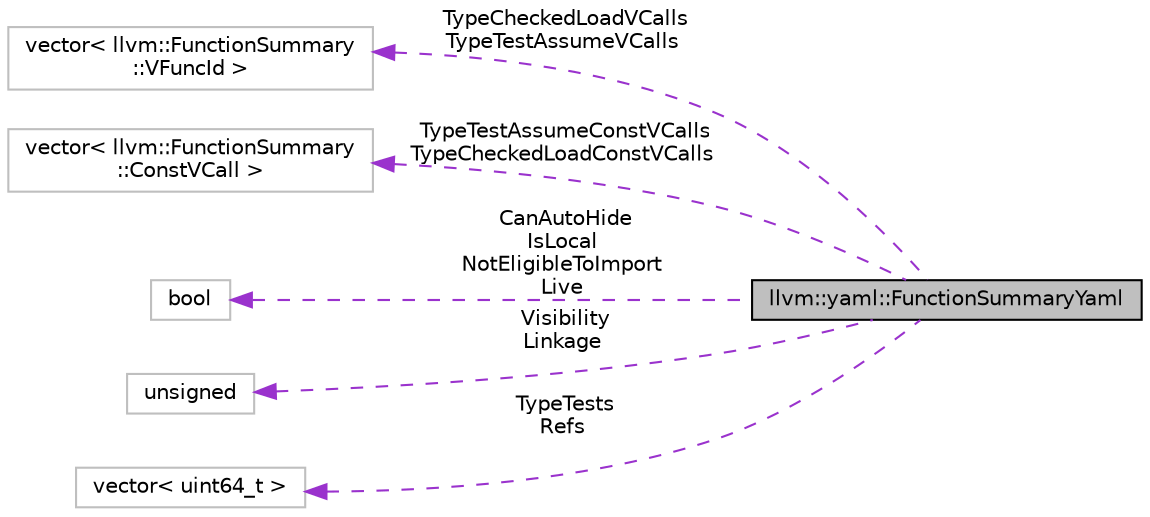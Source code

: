 digraph "llvm::yaml::FunctionSummaryYaml"
{
 // LATEX_PDF_SIZE
  bgcolor="transparent";
  edge [fontname="Helvetica",fontsize="10",labelfontname="Helvetica",labelfontsize="10"];
  node [fontname="Helvetica",fontsize="10",shape=record];
  rankdir="LR";
  Node1 [label="llvm::yaml::FunctionSummaryYaml",height=0.2,width=0.4,color="black", fillcolor="grey75", style="filled", fontcolor="black",tooltip=" "];
  Node2 -> Node1 [dir="back",color="darkorchid3",fontsize="10",style="dashed",label=" TypeCheckedLoadVCalls\nTypeTestAssumeVCalls" ,fontname="Helvetica"];
  Node2 [label="vector\< llvm::FunctionSummary\l::VFuncId \>",height=0.2,width=0.4,color="grey75",tooltip=" "];
  Node3 -> Node1 [dir="back",color="darkorchid3",fontsize="10",style="dashed",label=" TypeTestAssumeConstVCalls\nTypeCheckedLoadConstVCalls" ,fontname="Helvetica"];
  Node3 [label="vector\< llvm::FunctionSummary\l::ConstVCall \>",height=0.2,width=0.4,color="grey75",tooltip=" "];
  Node4 -> Node1 [dir="back",color="darkorchid3",fontsize="10",style="dashed",label=" CanAutoHide\nIsLocal\nNotEligibleToImport\nLive" ,fontname="Helvetica"];
  Node4 [label="bool",height=0.2,width=0.4,color="grey75",tooltip=" "];
  Node5 -> Node1 [dir="back",color="darkorchid3",fontsize="10",style="dashed",label=" Visibility\nLinkage" ,fontname="Helvetica"];
  Node5 [label="unsigned",height=0.2,width=0.4,color="grey75",tooltip=" "];
  Node6 -> Node1 [dir="back",color="darkorchid3",fontsize="10",style="dashed",label=" TypeTests\nRefs" ,fontname="Helvetica"];
  Node6 [label="vector\< uint64_t \>",height=0.2,width=0.4,color="grey75",tooltip=" "];
}
